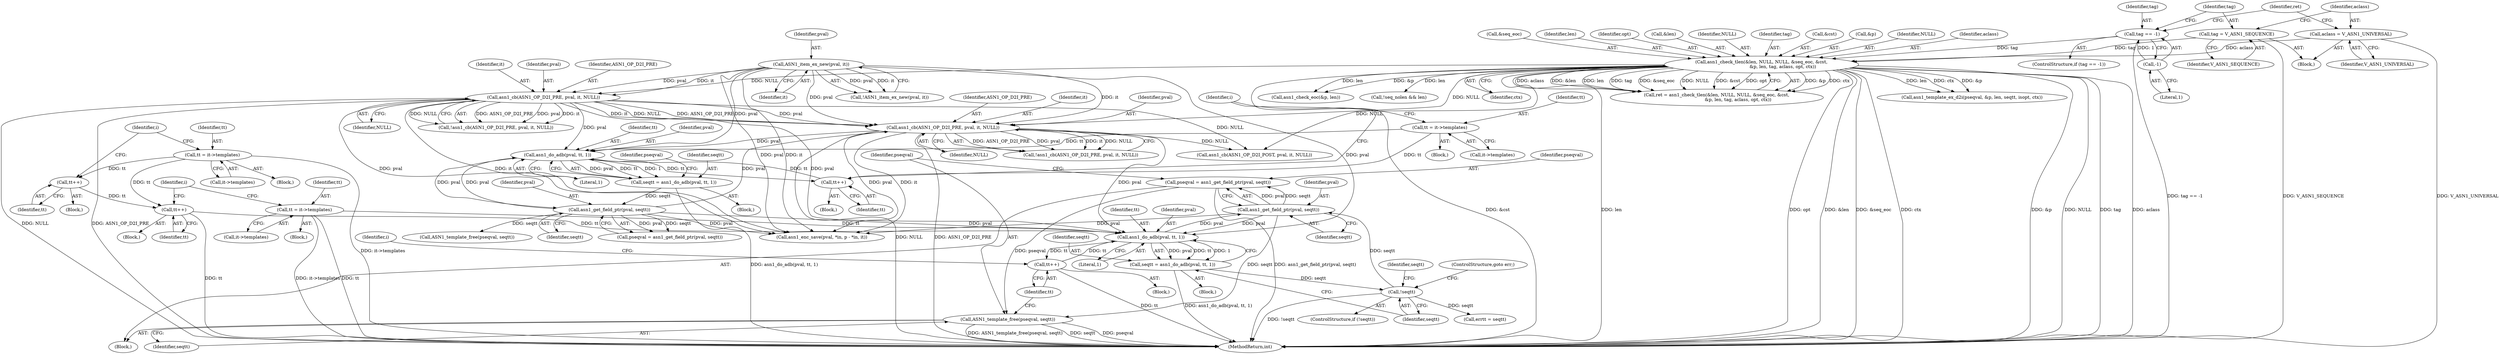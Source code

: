 digraph "0_openssl_b717b083073b6cacc0a5e2397b661678aff7ae7f@API" {
"1000912" [label="(Call,ASN1_template_free(pseqval, seqtt))"];
"1000907" [label="(Call,pseqval = asn1_get_field_ptr(pval, seqtt))"];
"1000909" [label="(Call,asn1_get_field_ptr(pval, seqtt))"];
"1000891" [label="(Call,asn1_do_adb(pval, tt, 1))"];
"1000681" [label="(Call,ASN1_item_ex_new(pval, it))"];
"1000693" [label="(Call,asn1_cb(ASN1_OP_D2I_PRE, pval, it, NULL))"];
"1000610" [label="(Call,asn1_check_tlen(&len, NULL, NULL, &seq_eoc, &cst,\n                              &p, len, tag, aclass, opt, ctx))"];
"1000597" [label="(Call,tag == -1)"];
"1000599" [label="(Call,-1)"];
"1000602" [label="(Call,tag = V_ASN1_SEQUENCE)"];
"1000605" [label="(Call,aclass = V_ASN1_UNIVERSAL)"];
"1000726" [label="(Call,asn1_cb(ASN1_OP_D2I_PRE, pval, it, NULL))"];
"1000770" [label="(Call,asn1_get_field_ptr(pval, seqtt))"];
"1000764" [label="(Call,asn1_do_adb(pval, tt, 1))"];
"1000750" [label="(Call,tt++)"];
"1000737" [label="(Call,tt = it->templates)"];
"1000762" [label="(Call,seqtt = asn1_do_adb(pval, tt, 1))"];
"1000883" [label="(Call,tt++)"];
"1000704" [label="(Call,tt = it->templates)"];
"1000717" [label="(Call,tt++)"];
"1000794" [label="(Call,tt++)"];
"1000781" [label="(Call,tt = it->templates)"];
"1000896" [label="(Call,!seqtt)"];
"1000889" [label="(Call,seqtt = asn1_do_adb(pval, tt, 1))"];
"1000700" [label="(Block,)"];
"1000605" [label="(Call,aclass = V_ASN1_UNIVERSAL)"];
"1000795" [label="(Identifier,tt)"];
"1000693" [label="(Call,asn1_cb(ASN1_OP_D2I_PRE, pval, it, NULL))"];
"1000621" [label="(Identifier,len)"];
"1000764" [label="(Call,asn1_do_adb(pval, tt, 1))"];
"1000726" [label="(Call,asn1_cb(ASN1_OP_D2I_PRE, pval, it, NULL))"];
"1000606" [label="(Identifier,aclass)"];
"1000718" [label="(Identifier,tt)"];
"1000782" [label="(Identifier,tt)"];
"1000787" [label="(Identifier,i)"];
"1000765" [label="(Identifier,pval)"];
"1000821" [label="(Call,asn1_template_ex_d2i(pseqval, &p, len, seqtt, isopt, ctx))"];
"1000624" [label="(Identifier,opt)"];
"1000783" [label="(Call,it->templates)"];
"1000912" [label="(Call,ASN1_template_free(pseqval, seqtt))"];
"1000727" [label="(Identifier,ASN1_OP_D2I_PRE)"];
"1000884" [label="(Identifier,tt)"];
"1000747" [label="(Block,)"];
"1000909" [label="(Call,asn1_get_field_ptr(pval, seqtt))"];
"1000608" [label="(Call,ret = asn1_check_tlen(&len, NULL, NULL, &seq_eoc, &cst,\n                              &p, len, tag, aclass, opt, ctx))"];
"1000893" [label="(Identifier,tt)"];
"1000794" [label="(Call,tt++)"];
"1000611" [label="(Call,&len)"];
"1000601" [label="(Block,)"];
"1000910" [label="(Identifier,pval)"];
"1000896" [label="(Call,!seqtt)"];
"1000944" [label="(Call,asn1_cb(ASN1_OP_D2I_POST, pval, it, NULL))"];
"1000890" [label="(Identifier,seqtt)"];
"1000603" [label="(Identifier,tag)"];
"1000743" [label="(Identifier,i)"];
"1000886" [label="(Identifier,i)"];
"1000600" [label="(Literal,1)"];
"1000733" [label="(Block,)"];
"1000791" [label="(Block,)"];
"1000697" [label="(Identifier,NULL)"];
"1000955" [label="(MethodReturn,int)"];
"1000596" [label="(ControlStructure,if (tag == -1))"];
"1000763" [label="(Identifier,seqtt)"];
"1000751" [label="(Identifier,tt)"];
"1000710" [label="(Identifier,i)"];
"1000696" [label="(Identifier,it)"];
"1000609" [label="(Identifier,ret)"];
"1000766" [label="(Identifier,tt)"];
"1000883" [label="(Call,tt++)"];
"1000597" [label="(Call,tag == -1)"];
"1000737" [label="(Call,tt = it->templates)"];
"1000762" [label="(Call,seqtt = asn1_do_adb(pval, tt, 1))"];
"1000717" [label="(Call,tt++)"];
"1000902" [label="(Identifier,seqtt)"];
"1000891" [label="(Call,asn1_do_adb(pval, tt, 1))"];
"1000704" [label="(Call,tt = it->templates)"];
"1000773" [label="(Call,ASN1_template_free(pseqval, seqtt))"];
"1000610" [label="(Call,asn1_check_tlen(&len, NULL, NULL, &seq_eoc, &cst,\n                              &p, len, tag, aclass, opt, ctx))"];
"1000777" [label="(Block,)"];
"1000613" [label="(Identifier,NULL)"];
"1000680" [label="(Call,!ASN1_item_ex_new(pval, it))"];
"1000772" [label="(Identifier,seqtt)"];
"1000914" [label="(Identifier,seqtt)"];
"1000911" [label="(Identifier,seqtt)"];
"1000729" [label="(Identifier,it)"];
"1000887" [label="(Block,)"];
"1000768" [label="(Call,pseqval = asn1_get_field_ptr(pval, seqtt))"];
"1000908" [label="(Identifier,pseqval)"];
"1000739" [label="(Call,it->templates)"];
"1000682" [label="(Identifier,pval)"];
"1000622" [label="(Identifier,tag)"];
"1000725" [label="(Call,!asn1_cb(ASN1_OP_D2I_PRE, pval, it, NULL))"];
"1000892" [label="(Identifier,pval)"];
"1000926" [label="(Call,asn1_enc_save(pval, *in, p - *in, it))"];
"1000905" [label="(Block,)"];
"1000750" [label="(Call,tt++)"];
"1000706" [label="(Call,it->templates)"];
"1000728" [label="(Identifier,pval)"];
"1000894" [label="(Literal,1)"];
"1000607" [label="(Identifier,V_ASN1_UNIVERSAL)"];
"1000898" [label="(ControlStructure,goto err;)"];
"1000705" [label="(Identifier,tt)"];
"1000617" [label="(Call,&cst)"];
"1000889" [label="(Call,seqtt = asn1_do_adb(pval, tt, 1))"];
"1000619" [label="(Call,&p)"];
"1000895" [label="(ControlStructure,if (!seqtt))"];
"1000769" [label="(Identifier,pseqval)"];
"1000759" [label="(Block,)"];
"1000882" [label="(Block,)"];
"1000604" [label="(Identifier,V_ASN1_SEQUENCE)"];
"1000770" [label="(Call,asn1_get_field_ptr(pval, seqtt))"];
"1000695" [label="(Identifier,pval)"];
"1000614" [label="(Identifier,NULL)"];
"1000681" [label="(Call,ASN1_item_ex_new(pval, it))"];
"1000730" [label="(Identifier,NULL)"];
"1000602" [label="(Call,tag = V_ASN1_SEQUENCE)"];
"1000599" [label="(Call,-1)"];
"1000913" [label="(Identifier,pseqval)"];
"1000897" [label="(Identifier,seqtt)"];
"1000714" [label="(Block,)"];
"1000907" [label="(Call,pseqval = asn1_get_field_ptr(pval, seqtt))"];
"1000917" [label="(Call,errtt = seqtt)"];
"1000767" [label="(Literal,1)"];
"1000771" [label="(Identifier,pval)"];
"1000694" [label="(Identifier,ASN1_OP_D2I_PRE)"];
"1000692" [label="(Call,!asn1_cb(ASN1_OP_D2I_PRE, pval, it, NULL))"];
"1000623" [label="(Identifier,aclass)"];
"1000857" [label="(Call,asn1_check_eoc(&p, len))"];
"1000867" [label="(Call,!seq_nolen && len)"];
"1000615" [label="(Call,&seq_eoc)"];
"1000625" [label="(Identifier,ctx)"];
"1000683" [label="(Identifier,it)"];
"1000738" [label="(Identifier,tt)"];
"1000781" [label="(Call,tt = it->templates)"];
"1000598" [label="(Identifier,tag)"];
"1000912" -> "1000905"  [label="AST: "];
"1000912" -> "1000914"  [label="CFG: "];
"1000913" -> "1000912"  [label="AST: "];
"1000914" -> "1000912"  [label="AST: "];
"1000884" -> "1000912"  [label="CFG: "];
"1000912" -> "1000955"  [label="DDG: ASN1_template_free(pseqval, seqtt)"];
"1000912" -> "1000955"  [label="DDG: seqtt"];
"1000912" -> "1000955"  [label="DDG: pseqval"];
"1000907" -> "1000912"  [label="DDG: pseqval"];
"1000909" -> "1000912"  [label="DDG: seqtt"];
"1000907" -> "1000905"  [label="AST: "];
"1000907" -> "1000909"  [label="CFG: "];
"1000908" -> "1000907"  [label="AST: "];
"1000909" -> "1000907"  [label="AST: "];
"1000913" -> "1000907"  [label="CFG: "];
"1000907" -> "1000955"  [label="DDG: asn1_get_field_ptr(pval, seqtt)"];
"1000909" -> "1000907"  [label="DDG: pval"];
"1000909" -> "1000907"  [label="DDG: seqtt"];
"1000909" -> "1000911"  [label="CFG: "];
"1000910" -> "1000909"  [label="AST: "];
"1000911" -> "1000909"  [label="AST: "];
"1000909" -> "1000891"  [label="DDG: pval"];
"1000891" -> "1000909"  [label="DDG: pval"];
"1000896" -> "1000909"  [label="DDG: seqtt"];
"1000909" -> "1000926"  [label="DDG: pval"];
"1000891" -> "1000889"  [label="AST: "];
"1000891" -> "1000894"  [label="CFG: "];
"1000892" -> "1000891"  [label="AST: "];
"1000893" -> "1000891"  [label="AST: "];
"1000894" -> "1000891"  [label="AST: "];
"1000889" -> "1000891"  [label="CFG: "];
"1000891" -> "1000883"  [label="DDG: tt"];
"1000891" -> "1000889"  [label="DDG: pval"];
"1000891" -> "1000889"  [label="DDG: tt"];
"1000891" -> "1000889"  [label="DDG: 1"];
"1000681" -> "1000891"  [label="DDG: pval"];
"1000693" -> "1000891"  [label="DDG: pval"];
"1000726" -> "1000891"  [label="DDG: pval"];
"1000770" -> "1000891"  [label="DDG: pval"];
"1000883" -> "1000891"  [label="DDG: tt"];
"1000704" -> "1000891"  [label="DDG: tt"];
"1000717" -> "1000891"  [label="DDG: tt"];
"1000681" -> "1000680"  [label="AST: "];
"1000681" -> "1000683"  [label="CFG: "];
"1000682" -> "1000681"  [label="AST: "];
"1000683" -> "1000681"  [label="AST: "];
"1000680" -> "1000681"  [label="CFG: "];
"1000681" -> "1000680"  [label="DDG: pval"];
"1000681" -> "1000680"  [label="DDG: it"];
"1000681" -> "1000693"  [label="DDG: pval"];
"1000681" -> "1000693"  [label="DDG: it"];
"1000681" -> "1000726"  [label="DDG: pval"];
"1000681" -> "1000726"  [label="DDG: it"];
"1000681" -> "1000764"  [label="DDG: pval"];
"1000681" -> "1000926"  [label="DDG: pval"];
"1000681" -> "1000926"  [label="DDG: it"];
"1000693" -> "1000692"  [label="AST: "];
"1000693" -> "1000697"  [label="CFG: "];
"1000694" -> "1000693"  [label="AST: "];
"1000695" -> "1000693"  [label="AST: "];
"1000696" -> "1000693"  [label="AST: "];
"1000697" -> "1000693"  [label="AST: "];
"1000692" -> "1000693"  [label="CFG: "];
"1000693" -> "1000955"  [label="DDG: NULL"];
"1000693" -> "1000955"  [label="DDG: ASN1_OP_D2I_PRE"];
"1000693" -> "1000692"  [label="DDG: ASN1_OP_D2I_PRE"];
"1000693" -> "1000692"  [label="DDG: pval"];
"1000693" -> "1000692"  [label="DDG: it"];
"1000693" -> "1000692"  [label="DDG: NULL"];
"1000610" -> "1000693"  [label="DDG: NULL"];
"1000693" -> "1000726"  [label="DDG: ASN1_OP_D2I_PRE"];
"1000693" -> "1000726"  [label="DDG: pval"];
"1000693" -> "1000726"  [label="DDG: it"];
"1000693" -> "1000726"  [label="DDG: NULL"];
"1000693" -> "1000764"  [label="DDG: pval"];
"1000693" -> "1000926"  [label="DDG: pval"];
"1000693" -> "1000926"  [label="DDG: it"];
"1000693" -> "1000944"  [label="DDG: NULL"];
"1000610" -> "1000608"  [label="AST: "];
"1000610" -> "1000625"  [label="CFG: "];
"1000611" -> "1000610"  [label="AST: "];
"1000613" -> "1000610"  [label="AST: "];
"1000614" -> "1000610"  [label="AST: "];
"1000615" -> "1000610"  [label="AST: "];
"1000617" -> "1000610"  [label="AST: "];
"1000619" -> "1000610"  [label="AST: "];
"1000621" -> "1000610"  [label="AST: "];
"1000622" -> "1000610"  [label="AST: "];
"1000623" -> "1000610"  [label="AST: "];
"1000624" -> "1000610"  [label="AST: "];
"1000625" -> "1000610"  [label="AST: "];
"1000608" -> "1000610"  [label="CFG: "];
"1000610" -> "1000955"  [label="DDG: NULL"];
"1000610" -> "1000955"  [label="DDG: tag"];
"1000610" -> "1000955"  [label="DDG: aclass"];
"1000610" -> "1000955"  [label="DDG: &cst"];
"1000610" -> "1000955"  [label="DDG: len"];
"1000610" -> "1000955"  [label="DDG: opt"];
"1000610" -> "1000955"  [label="DDG: &len"];
"1000610" -> "1000955"  [label="DDG: &seq_eoc"];
"1000610" -> "1000955"  [label="DDG: ctx"];
"1000610" -> "1000955"  [label="DDG: &p"];
"1000610" -> "1000608"  [label="DDG: &p"];
"1000610" -> "1000608"  [label="DDG: ctx"];
"1000610" -> "1000608"  [label="DDG: aclass"];
"1000610" -> "1000608"  [label="DDG: &len"];
"1000610" -> "1000608"  [label="DDG: len"];
"1000610" -> "1000608"  [label="DDG: tag"];
"1000610" -> "1000608"  [label="DDG: &seq_eoc"];
"1000610" -> "1000608"  [label="DDG: NULL"];
"1000610" -> "1000608"  [label="DDG: &cst"];
"1000610" -> "1000608"  [label="DDG: opt"];
"1000597" -> "1000610"  [label="DDG: tag"];
"1000602" -> "1000610"  [label="DDG: tag"];
"1000605" -> "1000610"  [label="DDG: aclass"];
"1000610" -> "1000726"  [label="DDG: NULL"];
"1000610" -> "1000821"  [label="DDG: &p"];
"1000610" -> "1000821"  [label="DDG: len"];
"1000610" -> "1000821"  [label="DDG: ctx"];
"1000610" -> "1000857"  [label="DDG: &p"];
"1000610" -> "1000857"  [label="DDG: len"];
"1000610" -> "1000867"  [label="DDG: len"];
"1000610" -> "1000944"  [label="DDG: NULL"];
"1000597" -> "1000596"  [label="AST: "];
"1000597" -> "1000599"  [label="CFG: "];
"1000598" -> "1000597"  [label="AST: "];
"1000599" -> "1000597"  [label="AST: "];
"1000603" -> "1000597"  [label="CFG: "];
"1000609" -> "1000597"  [label="CFG: "];
"1000597" -> "1000955"  [label="DDG: tag == -1"];
"1000599" -> "1000597"  [label="DDG: 1"];
"1000599" -> "1000600"  [label="CFG: "];
"1000600" -> "1000599"  [label="AST: "];
"1000602" -> "1000601"  [label="AST: "];
"1000602" -> "1000604"  [label="CFG: "];
"1000603" -> "1000602"  [label="AST: "];
"1000604" -> "1000602"  [label="AST: "];
"1000606" -> "1000602"  [label="CFG: "];
"1000602" -> "1000955"  [label="DDG: V_ASN1_SEQUENCE"];
"1000605" -> "1000601"  [label="AST: "];
"1000605" -> "1000607"  [label="CFG: "];
"1000606" -> "1000605"  [label="AST: "];
"1000607" -> "1000605"  [label="AST: "];
"1000609" -> "1000605"  [label="CFG: "];
"1000605" -> "1000955"  [label="DDG: V_ASN1_UNIVERSAL"];
"1000726" -> "1000725"  [label="AST: "];
"1000726" -> "1000730"  [label="CFG: "];
"1000727" -> "1000726"  [label="AST: "];
"1000728" -> "1000726"  [label="AST: "];
"1000729" -> "1000726"  [label="AST: "];
"1000730" -> "1000726"  [label="AST: "];
"1000725" -> "1000726"  [label="CFG: "];
"1000726" -> "1000955"  [label="DDG: NULL"];
"1000726" -> "1000955"  [label="DDG: ASN1_OP_D2I_PRE"];
"1000726" -> "1000725"  [label="DDG: ASN1_OP_D2I_PRE"];
"1000726" -> "1000725"  [label="DDG: pval"];
"1000726" -> "1000725"  [label="DDG: it"];
"1000726" -> "1000725"  [label="DDG: NULL"];
"1000770" -> "1000726"  [label="DDG: pval"];
"1000726" -> "1000764"  [label="DDG: pval"];
"1000726" -> "1000926"  [label="DDG: pval"];
"1000726" -> "1000926"  [label="DDG: it"];
"1000726" -> "1000944"  [label="DDG: NULL"];
"1000770" -> "1000768"  [label="AST: "];
"1000770" -> "1000772"  [label="CFG: "];
"1000771" -> "1000770"  [label="AST: "];
"1000772" -> "1000770"  [label="AST: "];
"1000768" -> "1000770"  [label="CFG: "];
"1000770" -> "1000764"  [label="DDG: pval"];
"1000770" -> "1000768"  [label="DDG: pval"];
"1000770" -> "1000768"  [label="DDG: seqtt"];
"1000764" -> "1000770"  [label="DDG: pval"];
"1000762" -> "1000770"  [label="DDG: seqtt"];
"1000770" -> "1000773"  [label="DDG: seqtt"];
"1000770" -> "1000926"  [label="DDG: pval"];
"1000764" -> "1000762"  [label="AST: "];
"1000764" -> "1000767"  [label="CFG: "];
"1000765" -> "1000764"  [label="AST: "];
"1000766" -> "1000764"  [label="AST: "];
"1000767" -> "1000764"  [label="AST: "];
"1000762" -> "1000764"  [label="CFG: "];
"1000764" -> "1000750"  [label="DDG: tt"];
"1000764" -> "1000762"  [label="DDG: pval"];
"1000764" -> "1000762"  [label="DDG: tt"];
"1000764" -> "1000762"  [label="DDG: 1"];
"1000750" -> "1000764"  [label="DDG: tt"];
"1000737" -> "1000764"  [label="DDG: tt"];
"1000750" -> "1000747"  [label="AST: "];
"1000750" -> "1000751"  [label="CFG: "];
"1000751" -> "1000750"  [label="AST: "];
"1000743" -> "1000750"  [label="CFG: "];
"1000737" -> "1000750"  [label="DDG: tt"];
"1000737" -> "1000733"  [label="AST: "];
"1000737" -> "1000739"  [label="CFG: "];
"1000738" -> "1000737"  [label="AST: "];
"1000739" -> "1000737"  [label="AST: "];
"1000743" -> "1000737"  [label="CFG: "];
"1000762" -> "1000759"  [label="AST: "];
"1000763" -> "1000762"  [label="AST: "];
"1000769" -> "1000762"  [label="CFG: "];
"1000762" -> "1000955"  [label="DDG: asn1_do_adb(pval, tt, 1)"];
"1000883" -> "1000882"  [label="AST: "];
"1000883" -> "1000884"  [label="CFG: "];
"1000884" -> "1000883"  [label="AST: "];
"1000886" -> "1000883"  [label="CFG: "];
"1000883" -> "1000955"  [label="DDG: tt"];
"1000704" -> "1000700"  [label="AST: "];
"1000704" -> "1000706"  [label="CFG: "];
"1000705" -> "1000704"  [label="AST: "];
"1000706" -> "1000704"  [label="AST: "];
"1000710" -> "1000704"  [label="CFG: "];
"1000704" -> "1000955"  [label="DDG: it->templates"];
"1000704" -> "1000955"  [label="DDG: tt"];
"1000717" -> "1000714"  [label="AST: "];
"1000717" -> "1000718"  [label="CFG: "];
"1000718" -> "1000717"  [label="AST: "];
"1000710" -> "1000717"  [label="CFG: "];
"1000717" -> "1000955"  [label="DDG: tt"];
"1000794" -> "1000717"  [label="DDG: tt"];
"1000781" -> "1000717"  [label="DDG: tt"];
"1000794" -> "1000791"  [label="AST: "];
"1000794" -> "1000795"  [label="CFG: "];
"1000795" -> "1000794"  [label="AST: "];
"1000787" -> "1000794"  [label="CFG: "];
"1000781" -> "1000794"  [label="DDG: tt"];
"1000781" -> "1000777"  [label="AST: "];
"1000781" -> "1000783"  [label="CFG: "];
"1000782" -> "1000781"  [label="AST: "];
"1000783" -> "1000781"  [label="AST: "];
"1000787" -> "1000781"  [label="CFG: "];
"1000781" -> "1000955"  [label="DDG: it->templates"];
"1000896" -> "1000895"  [label="AST: "];
"1000896" -> "1000897"  [label="CFG: "];
"1000897" -> "1000896"  [label="AST: "];
"1000898" -> "1000896"  [label="CFG: "];
"1000902" -> "1000896"  [label="CFG: "];
"1000896" -> "1000955"  [label="DDG: !seqtt"];
"1000889" -> "1000896"  [label="DDG: seqtt"];
"1000896" -> "1000917"  [label="DDG: seqtt"];
"1000889" -> "1000887"  [label="AST: "];
"1000890" -> "1000889"  [label="AST: "];
"1000897" -> "1000889"  [label="CFG: "];
"1000889" -> "1000955"  [label="DDG: asn1_do_adb(pval, tt, 1)"];
}
